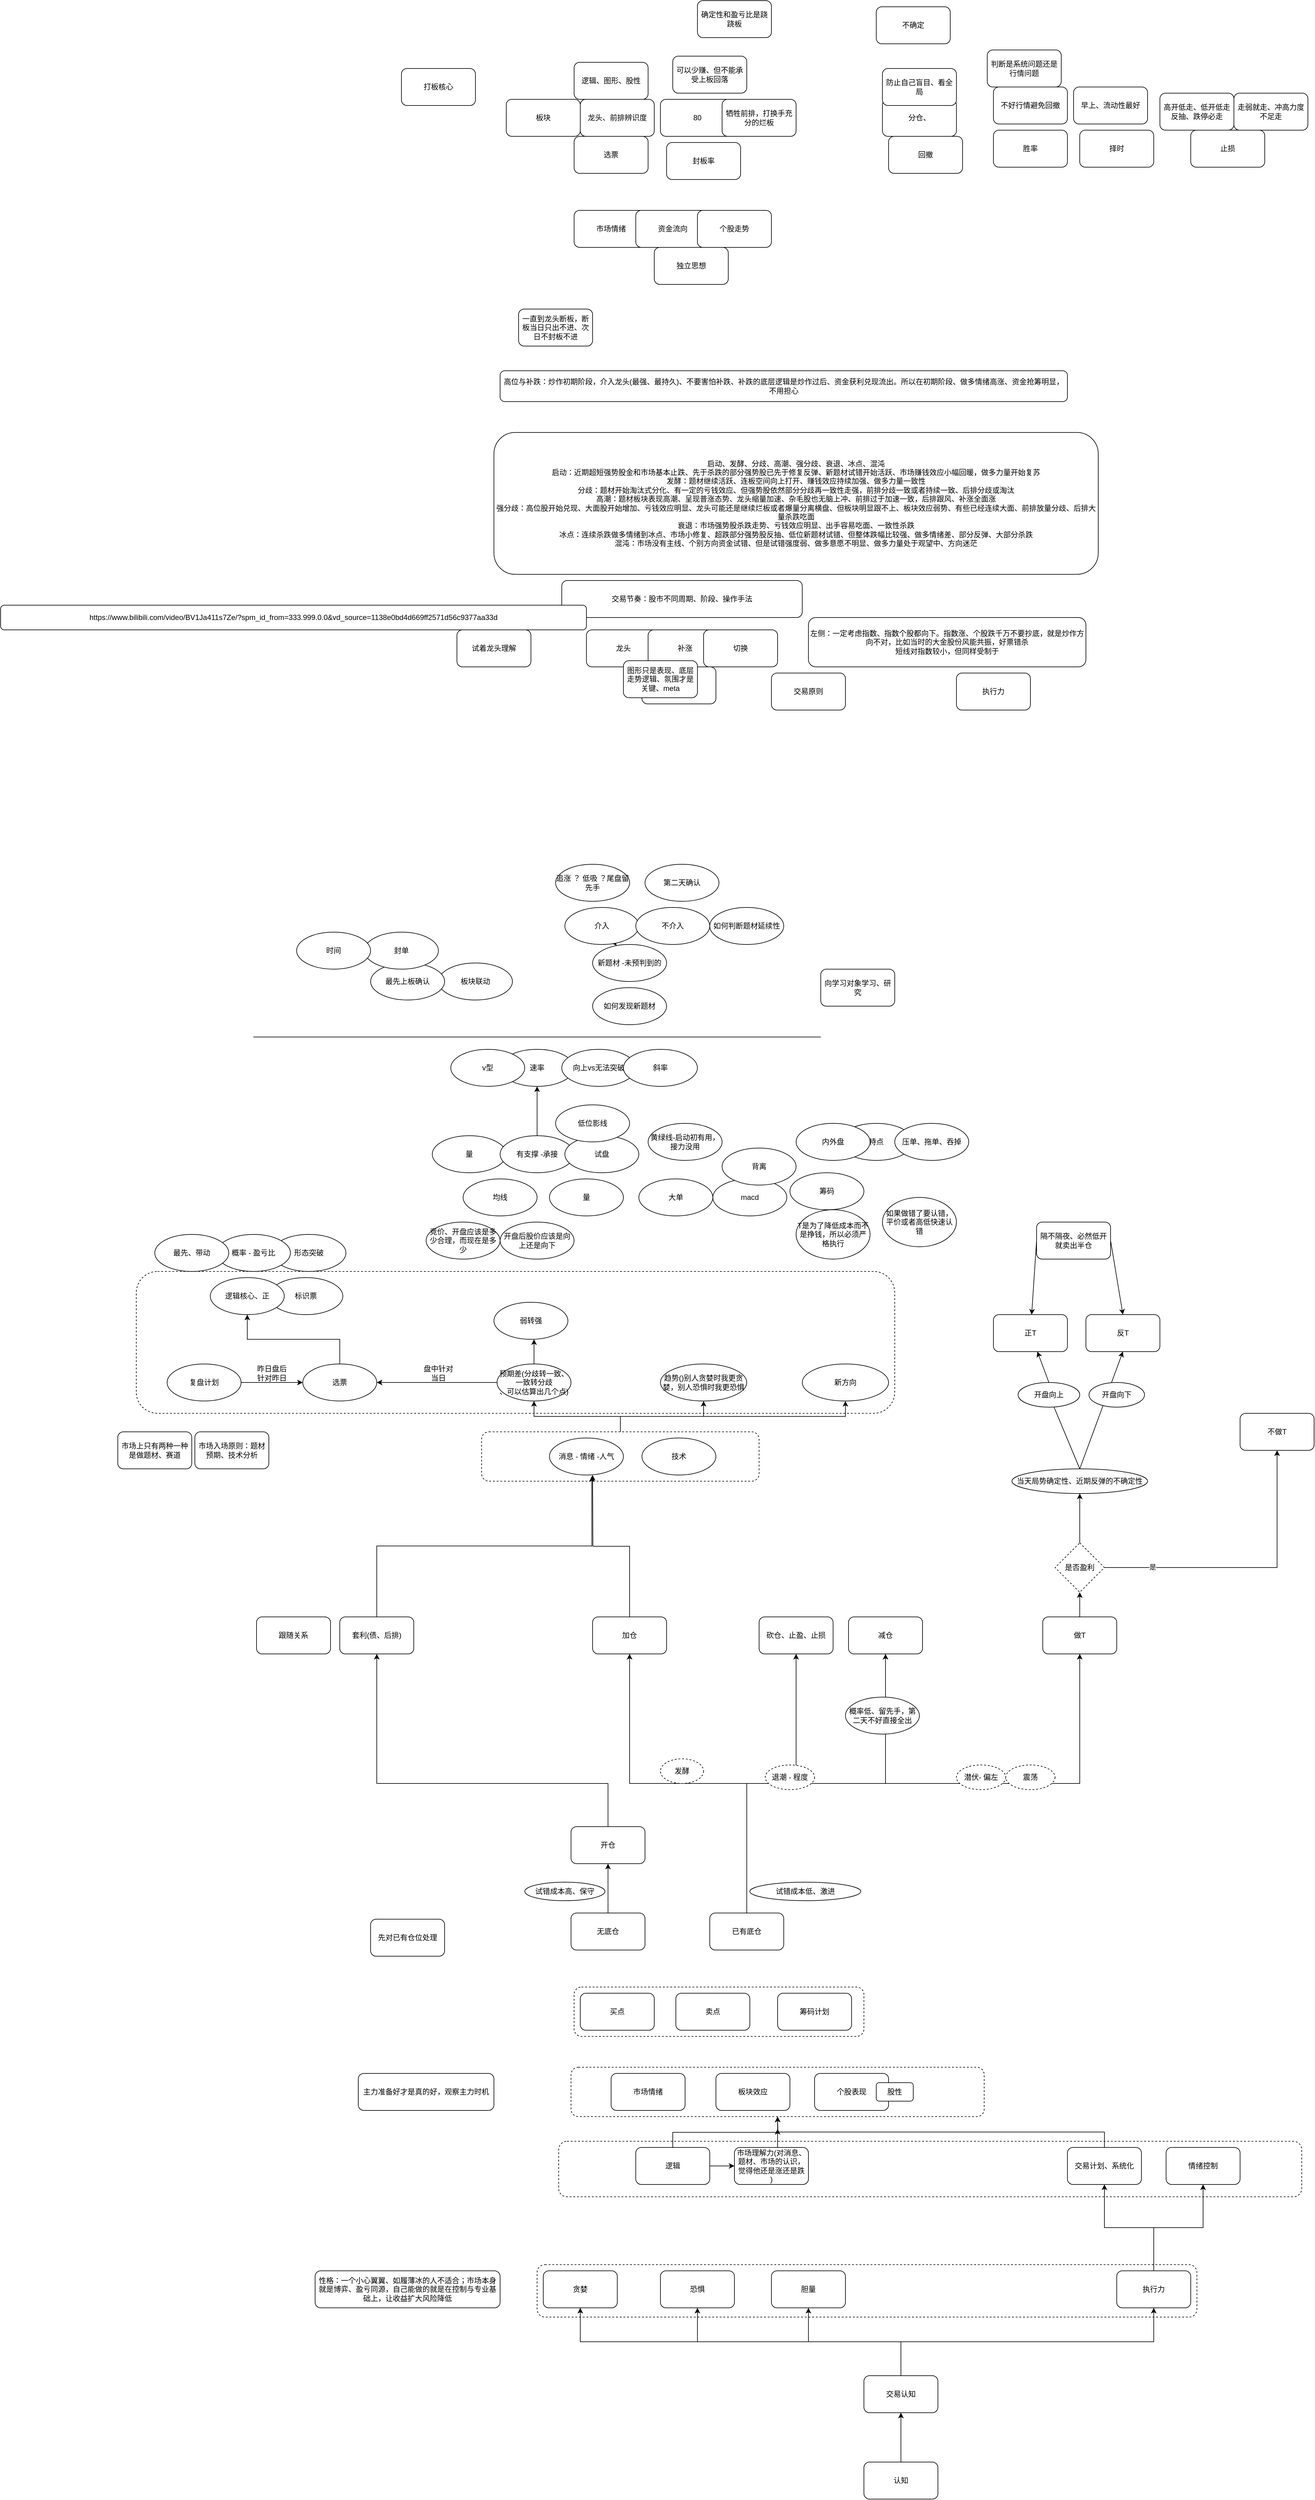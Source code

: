 <mxfile version="20.8.3" type="github">
  <diagram id="E01g1_I6Vo92YfVn2vzd" name="第 1 页">
    <mxGraphModel dx="401324" dy="802" grid="1" gridSize="10" guides="1" tooltips="1" connect="1" arrows="1" fold="1" page="1" pageScale="1" pageWidth="400000" pageHeight="300000" math="0" shadow="0">
      <root>
        <mxCell id="0" />
        <mxCell id="1" parent="0" />
        <mxCell id="V14wtDFcIEHRwVoQhRkb-231" value="" style="rounded=1;whiteSpace=wrap;html=1;dashed=1;" vertex="1" parent="1">
          <mxGeometry x="-260" y="2130" width="1230" height="230" as="geometry" />
        </mxCell>
        <mxCell id="V14wtDFcIEHRwVoQhRkb-226" style="edgeStyle=orthogonalEdgeStyle;rounded=0;orthogonalLoop=1;jettySize=auto;html=1;exitX=0.5;exitY=0;exitDx=0;exitDy=0;entryX=0.5;entryY=1;entryDx=0;entryDy=0;" edge="1" parent="1" source="V14wtDFcIEHRwVoQhRkb-215" target="V14wtDFcIEHRwVoQhRkb-86">
          <mxGeometry relative="1" as="geometry" />
        </mxCell>
        <mxCell id="V14wtDFcIEHRwVoQhRkb-227" style="edgeStyle=orthogonalEdgeStyle;rounded=0;orthogonalLoop=1;jettySize=auto;html=1;exitX=0.5;exitY=0;exitDx=0;exitDy=0;" edge="1" parent="1" source="V14wtDFcIEHRwVoQhRkb-215" target="V14wtDFcIEHRwVoQhRkb-96">
          <mxGeometry relative="1" as="geometry" />
        </mxCell>
        <mxCell id="V14wtDFcIEHRwVoQhRkb-229" style="edgeStyle=orthogonalEdgeStyle;rounded=0;orthogonalLoop=1;jettySize=auto;html=1;exitX=0.5;exitY=0;exitDx=0;exitDy=0;" edge="1" parent="1" source="V14wtDFcIEHRwVoQhRkb-215" target="V14wtDFcIEHRwVoQhRkb-228">
          <mxGeometry relative="1" as="geometry" />
        </mxCell>
        <mxCell id="V14wtDFcIEHRwVoQhRkb-215" value="" style="rounded=1;whiteSpace=wrap;html=1;dashed=1;" vertex="1" parent="1">
          <mxGeometry x="300" y="2390" width="450" height="80" as="geometry" />
        </mxCell>
        <mxCell id="V14wtDFcIEHRwVoQhRkb-173" value="" style="rounded=1;whiteSpace=wrap;html=1;dashed=1;" vertex="1" parent="1">
          <mxGeometry x="390" y="3740" width="1070" height="85" as="geometry" />
        </mxCell>
        <mxCell id="V14wtDFcIEHRwVoQhRkb-172" value="" style="rounded=1;whiteSpace=wrap;html=1;dashed=1;" vertex="1" parent="1">
          <mxGeometry x="425" y="3540" width="1205" height="90" as="geometry" />
        </mxCell>
        <mxCell id="V14wtDFcIEHRwVoQhRkb-171" value="" style="rounded=1;whiteSpace=wrap;html=1;dashed=1;" vertex="1" parent="1">
          <mxGeometry x="445" y="3420" width="670" height="80" as="geometry" />
        </mxCell>
        <mxCell id="V14wtDFcIEHRwVoQhRkb-170" value="" style="rounded=1;whiteSpace=wrap;html=1;dashed=1;" vertex="1" parent="1">
          <mxGeometry x="450" y="3290" width="470" height="80" as="geometry" />
        </mxCell>
        <mxCell id="V14wtDFcIEHRwVoQhRkb-1" value="选票" style="rounded=1;whiteSpace=wrap;html=1;" vertex="1" parent="1">
          <mxGeometry x="450" y="290" width="120" height="60" as="geometry" />
        </mxCell>
        <mxCell id="V14wtDFcIEHRwVoQhRkb-2" value="封板率" style="rounded=1;whiteSpace=wrap;html=1;" vertex="1" parent="1">
          <mxGeometry x="600" y="300" width="120" height="60" as="geometry" />
        </mxCell>
        <mxCell id="V14wtDFcIEHRwVoQhRkb-3" value="回撤" style="rounded=1;whiteSpace=wrap;html=1;" vertex="1" parent="1">
          <mxGeometry x="960" y="290" width="120" height="60" as="geometry" />
        </mxCell>
        <mxCell id="V14wtDFcIEHRwVoQhRkb-4" value="胜率" style="rounded=1;whiteSpace=wrap;html=1;" vertex="1" parent="1">
          <mxGeometry x="1130" y="280" width="120" height="60" as="geometry" />
        </mxCell>
        <mxCell id="V14wtDFcIEHRwVoQhRkb-5" value="择时" style="rounded=1;whiteSpace=wrap;html=1;" vertex="1" parent="1">
          <mxGeometry x="1270" y="280" width="120" height="60" as="geometry" />
        </mxCell>
        <mxCell id="V14wtDFcIEHRwVoQhRkb-6" value="止损" style="rounded=1;whiteSpace=wrap;html=1;" vertex="1" parent="1">
          <mxGeometry x="1450" y="280" width="120" height="60" as="geometry" />
        </mxCell>
        <mxCell id="V14wtDFcIEHRwVoQhRkb-7" value="独立思想" style="rounded=1;whiteSpace=wrap;html=1;" vertex="1" parent="1">
          <mxGeometry x="580" y="470" width="120" height="60" as="geometry" />
        </mxCell>
        <mxCell id="V14wtDFcIEHRwVoQhRkb-8" value="打板核心" style="rounded=1;whiteSpace=wrap;html=1;" vertex="1" parent="1">
          <mxGeometry x="170" y="180" width="120" height="60" as="geometry" />
        </mxCell>
        <mxCell id="V14wtDFcIEHRwVoQhRkb-9" value="板块" style="rounded=1;whiteSpace=wrap;html=1;" vertex="1" parent="1">
          <mxGeometry x="340" y="230" width="120" height="60" as="geometry" />
        </mxCell>
        <mxCell id="V14wtDFcIEHRwVoQhRkb-10" value="龙头、前排辨识度" style="rounded=1;whiteSpace=wrap;html=1;" vertex="1" parent="1">
          <mxGeometry x="460" y="230" width="120" height="60" as="geometry" />
        </mxCell>
        <mxCell id="V14wtDFcIEHRwVoQhRkb-11" value="逻辑、图形、股性" style="rounded=1;whiteSpace=wrap;html=1;" vertex="1" parent="1">
          <mxGeometry x="450" y="170" width="120" height="60" as="geometry" />
        </mxCell>
        <mxCell id="V14wtDFcIEHRwVoQhRkb-12" value="80" style="rounded=1;whiteSpace=wrap;html=1;" vertex="1" parent="1">
          <mxGeometry x="590" y="230" width="120" height="60" as="geometry" />
        </mxCell>
        <mxCell id="V14wtDFcIEHRwVoQhRkb-13" value="牺牲前排，打换手充分的烂板" style="rounded=1;whiteSpace=wrap;html=1;" vertex="1" parent="1">
          <mxGeometry x="690" y="230" width="120" height="60" as="geometry" />
        </mxCell>
        <mxCell id="V14wtDFcIEHRwVoQhRkb-14" value="可以少赚、但不能承受上板回落" style="rounded=1;whiteSpace=wrap;html=1;" vertex="1" parent="1">
          <mxGeometry x="610" y="160" width="120" height="60" as="geometry" />
        </mxCell>
        <mxCell id="V14wtDFcIEHRwVoQhRkb-15" value="确定性和盈亏比是跷跷板" style="rounded=1;whiteSpace=wrap;html=1;" vertex="1" parent="1">
          <mxGeometry x="650" y="70" width="120" height="60" as="geometry" />
        </mxCell>
        <mxCell id="V14wtDFcIEHRwVoQhRkb-16" value="分仓、" style="rounded=1;whiteSpace=wrap;html=1;" vertex="1" parent="1">
          <mxGeometry x="950" y="230" width="120" height="60" as="geometry" />
        </mxCell>
        <mxCell id="V14wtDFcIEHRwVoQhRkb-17" value="防止自己盲目、看全局" style="rounded=1;whiteSpace=wrap;html=1;" vertex="1" parent="1">
          <mxGeometry x="950" y="180" width="120" height="60" as="geometry" />
        </mxCell>
        <mxCell id="V14wtDFcIEHRwVoQhRkb-18" value="不确定" style="rounded=1;whiteSpace=wrap;html=1;" vertex="1" parent="1">
          <mxGeometry x="940" y="80" width="120" height="60" as="geometry" />
        </mxCell>
        <mxCell id="V14wtDFcIEHRwVoQhRkb-19" value="不好行情避免回撤" style="rounded=1;whiteSpace=wrap;html=1;" vertex="1" parent="1">
          <mxGeometry x="1130" y="210" width="120" height="60" as="geometry" />
        </mxCell>
        <mxCell id="V14wtDFcIEHRwVoQhRkb-20" value="判断是系统问题还是行情问题" style="rounded=1;whiteSpace=wrap;html=1;" vertex="1" parent="1">
          <mxGeometry x="1120" y="150" width="120" height="60" as="geometry" />
        </mxCell>
        <mxCell id="V14wtDFcIEHRwVoQhRkb-21" value="早上、流动性最好" style="rounded=1;whiteSpace=wrap;html=1;" vertex="1" parent="1">
          <mxGeometry x="1260" y="210" width="120" height="60" as="geometry" />
        </mxCell>
        <mxCell id="V14wtDFcIEHRwVoQhRkb-22" value="高开低走、低开低走反抽、跌停必走" style="rounded=1;whiteSpace=wrap;html=1;" vertex="1" parent="1">
          <mxGeometry x="1400" y="220" width="120" height="60" as="geometry" />
        </mxCell>
        <mxCell id="V14wtDFcIEHRwVoQhRkb-23" value="走弱就走、冲高力度不足走" style="rounded=1;whiteSpace=wrap;html=1;" vertex="1" parent="1">
          <mxGeometry x="1520" y="220" width="120" height="60" as="geometry" />
        </mxCell>
        <mxCell id="V14wtDFcIEHRwVoQhRkb-24" value="市场情绪" style="rounded=1;whiteSpace=wrap;html=1;" vertex="1" parent="1">
          <mxGeometry x="450" y="410" width="120" height="60" as="geometry" />
        </mxCell>
        <mxCell id="V14wtDFcIEHRwVoQhRkb-25" value="资金流向" style="rounded=1;whiteSpace=wrap;html=1;" vertex="1" parent="1">
          <mxGeometry x="550" y="410" width="120" height="60" as="geometry" />
        </mxCell>
        <mxCell id="V14wtDFcIEHRwVoQhRkb-26" value="个股走势" style="rounded=1;whiteSpace=wrap;html=1;" vertex="1" parent="1">
          <mxGeometry x="650" y="410" width="120" height="60" as="geometry" />
        </mxCell>
        <mxCell id="V14wtDFcIEHRwVoQhRkb-27" value="向学习对象学习、研究" style="rounded=1;whiteSpace=wrap;html=1;" vertex="1" parent="1">
          <mxGeometry x="850" y="1640" width="120" height="60" as="geometry" />
        </mxCell>
        <mxCell id="V14wtDFcIEHRwVoQhRkb-30" value="交易原则" style="rounded=1;whiteSpace=wrap;html=1;" vertex="1" parent="1">
          <mxGeometry x="770" y="1160" width="120" height="60" as="geometry" />
        </mxCell>
        <mxCell id="V14wtDFcIEHRwVoQhRkb-31" value="执行力" style="rounded=1;whiteSpace=wrap;html=1;" vertex="1" parent="1">
          <mxGeometry x="1070" y="1160" width="120" height="60" as="geometry" />
        </mxCell>
        <mxCell id="V14wtDFcIEHRwVoQhRkb-32" value="世界观" style="rounded=1;whiteSpace=wrap;html=1;" vertex="1" parent="1">
          <mxGeometry x="560" y="1150" width="120" height="60" as="geometry" />
        </mxCell>
        <mxCell id="V14wtDFcIEHRwVoQhRkb-33" value="龙头" style="rounded=1;whiteSpace=wrap;html=1;" vertex="1" parent="1">
          <mxGeometry x="470" y="1090" width="120" height="60" as="geometry" />
        </mxCell>
        <mxCell id="V14wtDFcIEHRwVoQhRkb-34" value="补涨" style="rounded=1;whiteSpace=wrap;html=1;" vertex="1" parent="1">
          <mxGeometry x="570" y="1090" width="120" height="60" as="geometry" />
        </mxCell>
        <mxCell id="V14wtDFcIEHRwVoQhRkb-35" value="切换" style="rounded=1;whiteSpace=wrap;html=1;" vertex="1" parent="1">
          <mxGeometry x="660" y="1090" width="120" height="60" as="geometry" />
        </mxCell>
        <mxCell id="V14wtDFcIEHRwVoQhRkb-36" value="试着龙头理解" style="rounded=1;whiteSpace=wrap;html=1;" vertex="1" parent="1">
          <mxGeometry x="260" y="1090" width="120" height="60" as="geometry" />
        </mxCell>
        <mxCell id="V14wtDFcIEHRwVoQhRkb-37" value="图形只是表现、底层走势逻辑、氛围才是关键、meta" style="rounded=1;whiteSpace=wrap;html=1;" vertex="1" parent="1">
          <mxGeometry x="530" y="1140" width="120" height="60" as="geometry" />
        </mxCell>
        <mxCell id="V14wtDFcIEHRwVoQhRkb-38" value="交易节奏：股市不同周期、阶段、操作手法" style="rounded=1;whiteSpace=wrap;html=1;" vertex="1" parent="1">
          <mxGeometry x="430" y="1010" width="390" height="60" as="geometry" />
        </mxCell>
        <mxCell id="V14wtDFcIEHRwVoQhRkb-39" value="启动、发酵、分歧、高潮、强分歧、衰退、冰点、混沌&lt;br&gt;启动：近期超短强势股金和市场基本止跌、先于杀跌的部分强势股已先于修复反弹、新题材试错开始活跃、市场赚钱效应小幅回暖，做多力量开始复苏&lt;br&gt;发酵：题材继续活跃、连板空间向上打开、赚钱效应持续加强、做多力量一致性&lt;br&gt;分歧：题材开始淘汰式分化、有一定的亏钱效应、但强势股依然部分分歧再一致性走强，前排分歧一致或者持续一致、后排分歧或淘汰&lt;br&gt;高潮：题材板块表现高潮、呈现普涨态势、龙头缩量加速、杂毛股也无脑上冲、前排过于加速一致，后排跟风、补涨全面涨&lt;br&gt;强分歧：高位股开始兑现、大面股开始增加、亏钱效应明显、龙头可能还是继续烂板或者爆量分离横盘、但板块明显跟不上、板块效应弱势、有些已经连续大面、前排放量分歧、后排大量杀跌吃面&lt;br&gt;衰退：市场强势股杀跌走势、亏钱效应明显、出手容易吃面、一致性杀跌&lt;br&gt;冰点：连续杀跌做多情绪到冰点、市场小修复、超跌部分强势股反抽、低位新题材试错、但整体跌幅比较强、做多情绪差、部分反弹、大部分杀跌&lt;br&gt;混沌：市场没有主线、个别方向资金试错、但是试错强度弱、做多意愿不明显、做多力量处于观望中、方向迷茫&lt;br&gt;" style="rounded=1;whiteSpace=wrap;html=1;" vertex="1" parent="1">
          <mxGeometry x="320" y="770" width="980" height="230" as="geometry" />
        </mxCell>
        <mxCell id="V14wtDFcIEHRwVoQhRkb-40" value="高位与补跌：炒作初期阶段，介入龙头(最强、最持久)、不要害怕补跌、补跌的底层逻辑是炒作过后、资金获利兑现流出。所以在初期阶段、做多情绪高涨、资金抢筹明显，不用担心" style="rounded=1;whiteSpace=wrap;html=1;" vertex="1" parent="1">
          <mxGeometry x="330" y="670" width="920" height="50" as="geometry" />
        </mxCell>
        <mxCell id="V14wtDFcIEHRwVoQhRkb-41" value="一直到龙头断板，断板当日只出不进、次日不封板不进" style="rounded=1;whiteSpace=wrap;html=1;" vertex="1" parent="1">
          <mxGeometry x="360" y="570" width="120" height="60" as="geometry" />
        </mxCell>
        <mxCell id="V14wtDFcIEHRwVoQhRkb-42" value="https://www.bilibili.com/video/BV1Ja411s7Ze/?spm_id_from=333.999.0.0&amp;amp;vd_source=1138e0bd4d669ff2571d56c9377aa33d" style="rounded=1;whiteSpace=wrap;html=1;" vertex="1" parent="1">
          <mxGeometry x="-480" y="1050" width="950" height="40" as="geometry" />
        </mxCell>
        <mxCell id="V14wtDFcIEHRwVoQhRkb-43" value="左侧：一定考虑指数、指数个股都向下。指数涨、个股跌千万不要抄底，就是炒作方向不对，比如当时的大金股份风能共振，好票错杀&lt;br&gt;短线对指数较小，但同样受制于" style="rounded=1;whiteSpace=wrap;html=1;" vertex="1" parent="1">
          <mxGeometry x="830" y="1070" width="450" height="80" as="geometry" />
        </mxCell>
        <mxCell id="V14wtDFcIEHRwVoQhRkb-157" style="edgeStyle=none;rounded=0;orthogonalLoop=1;jettySize=auto;html=1;exitX=0.5;exitY=0;exitDx=0;exitDy=0;entryX=0.5;entryY=1;entryDx=0;entryDy=0;" edge="1" parent="1" source="V14wtDFcIEHRwVoQhRkb-45" target="V14wtDFcIEHRwVoQhRkb-154">
          <mxGeometry relative="1" as="geometry" />
        </mxCell>
        <mxCell id="V14wtDFcIEHRwVoQhRkb-45" value="认知" style="rounded=1;whiteSpace=wrap;html=1;" vertex="1" parent="1">
          <mxGeometry x="920" y="4060" width="120" height="60" as="geometry" />
        </mxCell>
        <mxCell id="V14wtDFcIEHRwVoQhRkb-194" style="edgeStyle=orthogonalEdgeStyle;rounded=0;orthogonalLoop=1;jettySize=auto;html=1;exitX=0.5;exitY=0;exitDx=0;exitDy=0;entryX=0.5;entryY=1;entryDx=0;entryDy=0;" edge="1" parent="1" source="V14wtDFcIEHRwVoQhRkb-46" target="V14wtDFcIEHRwVoQhRkb-56">
          <mxGeometry relative="1" as="geometry" />
        </mxCell>
        <mxCell id="V14wtDFcIEHRwVoQhRkb-195" style="edgeStyle=orthogonalEdgeStyle;rounded=0;orthogonalLoop=1;jettySize=auto;html=1;exitX=0.5;exitY=0;exitDx=0;exitDy=0;" edge="1" parent="1" source="V14wtDFcIEHRwVoQhRkb-46" target="V14wtDFcIEHRwVoQhRkb-192">
          <mxGeometry relative="1" as="geometry" />
        </mxCell>
        <mxCell id="V14wtDFcIEHRwVoQhRkb-199" style="edgeStyle=orthogonalEdgeStyle;rounded=0;orthogonalLoop=1;jettySize=auto;html=1;exitX=0.5;exitY=0;exitDx=0;exitDy=0;entryX=0.5;entryY=1;entryDx=0;entryDy=0;" edge="1" parent="1" source="V14wtDFcIEHRwVoQhRkb-46" target="V14wtDFcIEHRwVoQhRkb-198">
          <mxGeometry relative="1" as="geometry" />
        </mxCell>
        <mxCell id="V14wtDFcIEHRwVoQhRkb-200" style="edgeStyle=orthogonalEdgeStyle;rounded=0;orthogonalLoop=1;jettySize=auto;html=1;exitX=0.5;exitY=0;exitDx=0;exitDy=0;" edge="1" parent="1" source="V14wtDFcIEHRwVoQhRkb-46" target="V14wtDFcIEHRwVoQhRkb-52">
          <mxGeometry relative="1" as="geometry" />
        </mxCell>
        <mxCell id="V14wtDFcIEHRwVoQhRkb-46" value="已有底仓" style="rounded=1;whiteSpace=wrap;html=1;" vertex="1" parent="1">
          <mxGeometry x="670" y="3170" width="120" height="60" as="geometry" />
        </mxCell>
        <mxCell id="V14wtDFcIEHRwVoQhRkb-60" style="edgeStyle=none;rounded=0;orthogonalLoop=1;jettySize=auto;html=1;exitX=0.5;exitY=0;exitDx=0;exitDy=0;entryX=0.5;entryY=1;entryDx=0;entryDy=0;" edge="1" parent="1" source="V14wtDFcIEHRwVoQhRkb-47" target="V14wtDFcIEHRwVoQhRkb-51">
          <mxGeometry relative="1" as="geometry" />
        </mxCell>
        <mxCell id="V14wtDFcIEHRwVoQhRkb-47" value="无底仓" style="rounded=1;whiteSpace=wrap;html=1;" vertex="1" parent="1">
          <mxGeometry x="445" y="3170" width="120" height="60" as="geometry" />
        </mxCell>
        <mxCell id="V14wtDFcIEHRwVoQhRkb-48" value="市场情绪" style="rounded=1;whiteSpace=wrap;html=1;" vertex="1" parent="1">
          <mxGeometry x="510" y="3430" width="120" height="60" as="geometry" />
        </mxCell>
        <mxCell id="V14wtDFcIEHRwVoQhRkb-49" value="板块效应" style="rounded=1;whiteSpace=wrap;html=1;" vertex="1" parent="1">
          <mxGeometry x="680" y="3430" width="120" height="60" as="geometry" />
        </mxCell>
        <mxCell id="V14wtDFcIEHRwVoQhRkb-50" value="个股表现" style="rounded=1;whiteSpace=wrap;html=1;" vertex="1" parent="1">
          <mxGeometry x="840" y="3430" width="120" height="60" as="geometry" />
        </mxCell>
        <mxCell id="V14wtDFcIEHRwVoQhRkb-179" style="edgeStyle=orthogonalEdgeStyle;rounded=0;orthogonalLoop=1;jettySize=auto;html=1;exitX=0.5;exitY=0;exitDx=0;exitDy=0;entryX=0.5;entryY=1;entryDx=0;entryDy=0;" edge="1" parent="1" source="V14wtDFcIEHRwVoQhRkb-51" target="V14wtDFcIEHRwVoQhRkb-138">
          <mxGeometry relative="1" as="geometry">
            <Array as="points">
              <mxPoint x="505" y="2960" />
              <mxPoint x="130" y="2960" />
            </Array>
          </mxGeometry>
        </mxCell>
        <mxCell id="V14wtDFcIEHRwVoQhRkb-51" value="开仓" style="rounded=1;whiteSpace=wrap;html=1;" vertex="1" parent="1">
          <mxGeometry x="445" y="3030" width="120" height="60" as="geometry" />
        </mxCell>
        <mxCell id="V14wtDFcIEHRwVoQhRkb-90" style="edgeStyle=none;rounded=0;orthogonalLoop=1;jettySize=auto;html=1;exitX=0.5;exitY=0;exitDx=0;exitDy=0;entryX=0.5;entryY=1;entryDx=0;entryDy=0;" edge="1" parent="1" source="V14wtDFcIEHRwVoQhRkb-52">
          <mxGeometry relative="1" as="geometry">
            <mxPoint x="590" y="2740" as="targetPoint" />
          </mxGeometry>
        </mxCell>
        <mxCell id="V14wtDFcIEHRwVoQhRkb-214" style="edgeStyle=orthogonalEdgeStyle;rounded=0;orthogonalLoop=1;jettySize=auto;html=1;exitX=0.5;exitY=0;exitDx=0;exitDy=0;" edge="1" parent="1" source="V14wtDFcIEHRwVoQhRkb-52">
          <mxGeometry relative="1" as="geometry">
            <mxPoint x="480" y="2460" as="targetPoint" />
          </mxGeometry>
        </mxCell>
        <mxCell id="V14wtDFcIEHRwVoQhRkb-52" value="加仓" style="rounded=1;whiteSpace=wrap;html=1;" vertex="1" parent="1">
          <mxGeometry x="480" y="2690" width="120" height="60" as="geometry" />
        </mxCell>
        <mxCell id="V14wtDFcIEHRwVoQhRkb-53" value="买点" style="rounded=1;whiteSpace=wrap;html=1;" vertex="1" parent="1">
          <mxGeometry x="460" y="3300" width="120" height="60" as="geometry" />
        </mxCell>
        <mxCell id="V14wtDFcIEHRwVoQhRkb-54" value="卖点" style="rounded=1;whiteSpace=wrap;html=1;" vertex="1" parent="1">
          <mxGeometry x="615" y="3300" width="120" height="60" as="geometry" />
        </mxCell>
        <mxCell id="V14wtDFcIEHRwVoQhRkb-55" value="筹码计划" style="rounded=1;whiteSpace=wrap;html=1;" vertex="1" parent="1">
          <mxGeometry x="780" y="3300" width="120" height="60" as="geometry" />
        </mxCell>
        <mxCell id="V14wtDFcIEHRwVoQhRkb-56" value="减仓" style="rounded=1;whiteSpace=wrap;html=1;" vertex="1" parent="1">
          <mxGeometry x="895" y="2690" width="120" height="60" as="geometry" />
        </mxCell>
        <mxCell id="V14wtDFcIEHRwVoQhRkb-57" value="不做T" style="rounded=1;whiteSpace=wrap;html=1;" vertex="1" parent="1">
          <mxGeometry x="1530" y="2360" width="120" height="60" as="geometry" />
        </mxCell>
        <mxCell id="V14wtDFcIEHRwVoQhRkb-58" value="正T" style="rounded=1;whiteSpace=wrap;html=1;" vertex="1" parent="1">
          <mxGeometry x="1130" y="2200" width="120" height="60" as="geometry" />
        </mxCell>
        <mxCell id="V14wtDFcIEHRwVoQhRkb-59" value="反T" style="rounded=1;whiteSpace=wrap;html=1;" vertex="1" parent="1">
          <mxGeometry x="1280" y="2200" width="120" height="60" as="geometry" />
        </mxCell>
        <mxCell id="V14wtDFcIEHRwVoQhRkb-69" style="edgeStyle=none;rounded=0;orthogonalLoop=1;jettySize=auto;html=1;exitX=0.5;exitY=0;exitDx=0;exitDy=0;startArrow=none;" edge="1" parent="1" source="V14wtDFcIEHRwVoQhRkb-71" target="V14wtDFcIEHRwVoQhRkb-58">
          <mxGeometry relative="1" as="geometry" />
        </mxCell>
        <mxCell id="V14wtDFcIEHRwVoQhRkb-70" style="edgeStyle=none;rounded=0;orthogonalLoop=1;jettySize=auto;html=1;exitX=0.5;exitY=0;exitDx=0;exitDy=0;entryX=0.5;entryY=1;entryDx=0;entryDy=0;" edge="1" parent="1" source="V14wtDFcIEHRwVoQhRkb-68" target="V14wtDFcIEHRwVoQhRkb-59">
          <mxGeometry relative="1" as="geometry" />
        </mxCell>
        <mxCell id="V14wtDFcIEHRwVoQhRkb-68" value="当天局势确定性、近期反弹的不确定性" style="ellipse;whiteSpace=wrap;html=1;" vertex="1" parent="1">
          <mxGeometry x="1160" y="2450" width="220" height="40" as="geometry" />
        </mxCell>
        <mxCell id="V14wtDFcIEHRwVoQhRkb-75" value="开盘向下" style="ellipse;whiteSpace=wrap;html=1;" vertex="1" parent="1">
          <mxGeometry x="1285" y="2310" width="90" height="40" as="geometry" />
        </mxCell>
        <mxCell id="V14wtDFcIEHRwVoQhRkb-76" value="试错成本低、激进" style="ellipse;whiteSpace=wrap;html=1;" vertex="1" parent="1">
          <mxGeometry x="735" y="3120" width="180" height="30" as="geometry" />
        </mxCell>
        <mxCell id="V14wtDFcIEHRwVoQhRkb-77" value="试错成本高、保守" style="ellipse;whiteSpace=wrap;html=1;" vertex="1" parent="1">
          <mxGeometry x="370" y="3120" width="130" height="30" as="geometry" />
        </mxCell>
        <mxCell id="V14wtDFcIEHRwVoQhRkb-78" value="T是为了降低成本而不是挣钱，所以必须严格执行" style="ellipse;whiteSpace=wrap;html=1;" vertex="1" parent="1">
          <mxGeometry x="810" y="2030" width="120" height="80" as="geometry" />
        </mxCell>
        <mxCell id="V14wtDFcIEHRwVoQhRkb-79" value="如果做错了要认错，平价或者高低快速认错" style="ellipse;whiteSpace=wrap;html=1;" vertex="1" parent="1">
          <mxGeometry x="950" y="2010" width="120" height="80" as="geometry" />
        </mxCell>
        <mxCell id="V14wtDFcIEHRwVoQhRkb-80" value="概率低、留先手，第二天不好直接全出" style="ellipse;whiteSpace=wrap;html=1;" vertex="1" parent="1">
          <mxGeometry x="890" y="2820" width="120" height="60" as="geometry" />
        </mxCell>
        <mxCell id="V14wtDFcIEHRwVoQhRkb-83" style="edgeStyle=none;rounded=0;orthogonalLoop=1;jettySize=auto;html=1;exitX=1;exitY=0.5;exitDx=0;exitDy=0;entryX=0.5;entryY=0;entryDx=0;entryDy=0;" edge="1" parent="1" source="V14wtDFcIEHRwVoQhRkb-82" target="V14wtDFcIEHRwVoQhRkb-59">
          <mxGeometry relative="1" as="geometry" />
        </mxCell>
        <mxCell id="V14wtDFcIEHRwVoQhRkb-85" style="edgeStyle=none;rounded=0;orthogonalLoop=1;jettySize=auto;html=1;exitX=0;exitY=0.5;exitDx=0;exitDy=0;" edge="1" parent="1" source="V14wtDFcIEHRwVoQhRkb-82" target="V14wtDFcIEHRwVoQhRkb-58">
          <mxGeometry relative="1" as="geometry" />
        </mxCell>
        <mxCell id="V14wtDFcIEHRwVoQhRkb-82" value="隔不隔夜、必然低开就卖出半仓" style="rounded=1;whiteSpace=wrap;html=1;" vertex="1" parent="1">
          <mxGeometry x="1200" y="2050" width="120" height="60" as="geometry" />
        </mxCell>
        <mxCell id="V14wtDFcIEHRwVoQhRkb-218" style="edgeStyle=orthogonalEdgeStyle;rounded=0;orthogonalLoop=1;jettySize=auto;html=1;exitX=0.5;exitY=0;exitDx=0;exitDy=0;" edge="1" parent="1" source="V14wtDFcIEHRwVoQhRkb-86">
          <mxGeometry relative="1" as="geometry">
            <mxPoint x="385" y="2240" as="targetPoint" />
          </mxGeometry>
        </mxCell>
        <mxCell id="V14wtDFcIEHRwVoQhRkb-222" style="edgeStyle=orthogonalEdgeStyle;rounded=0;orthogonalLoop=1;jettySize=auto;html=1;exitX=0;exitY=0.5;exitDx=0;exitDy=0;entryX=1;entryY=0.5;entryDx=0;entryDy=0;" edge="1" parent="1" source="V14wtDFcIEHRwVoQhRkb-86" target="V14wtDFcIEHRwVoQhRkb-220">
          <mxGeometry relative="1" as="geometry" />
        </mxCell>
        <mxCell id="V14wtDFcIEHRwVoQhRkb-86" value="预期差(分歧转一致、一致转分歧&lt;br&gt;、可以估算出几个点)" style="ellipse;whiteSpace=wrap;html=1;" vertex="1" parent="1">
          <mxGeometry x="325" y="2280" width="120" height="60" as="geometry" />
        </mxCell>
        <mxCell id="V14wtDFcIEHRwVoQhRkb-87" value="消息 - 情绪 -人气" style="ellipse;whiteSpace=wrap;html=1;" vertex="1" parent="1">
          <mxGeometry x="410" y="2400" width="120" height="60" as="geometry" />
        </mxCell>
        <mxCell id="V14wtDFcIEHRwVoQhRkb-88" value="技术" style="ellipse;whiteSpace=wrap;html=1;" vertex="1" parent="1">
          <mxGeometry x="560" y="2400" width="120" height="60" as="geometry" />
        </mxCell>
        <mxCell id="V14wtDFcIEHRwVoQhRkb-93" value="弱转强" style="ellipse;whiteSpace=wrap;html=1;" vertex="1" parent="1">
          <mxGeometry x="320" y="2180" width="120" height="60" as="geometry" />
        </mxCell>
        <mxCell id="V14wtDFcIEHRwVoQhRkb-96" value="趋势()别人贪婪时我更贪婪，别人恐惧时我更恐惧" style="ellipse;whiteSpace=wrap;html=1;" vertex="1" parent="1">
          <mxGeometry x="590" y="2280" width="140" height="60" as="geometry" />
        </mxCell>
        <mxCell id="V14wtDFcIEHRwVoQhRkb-98" value="均线" style="ellipse;whiteSpace=wrap;html=1;" vertex="1" parent="1">
          <mxGeometry x="270" y="1980" width="120" height="60" as="geometry" />
        </mxCell>
        <mxCell id="V14wtDFcIEHRwVoQhRkb-99" value="量" style="ellipse;whiteSpace=wrap;html=1;" vertex="1" parent="1">
          <mxGeometry x="220" y="1910" width="120" height="60" as="geometry" />
        </mxCell>
        <mxCell id="V14wtDFcIEHRwVoQhRkb-100" value="形态突破" style="ellipse;whiteSpace=wrap;html=1;" vertex="1" parent="1">
          <mxGeometry x="-40" y="2070" width="120" height="60" as="geometry" />
        </mxCell>
        <mxCell id="V14wtDFcIEHRwVoQhRkb-108" style="edgeStyle=none;rounded=0;orthogonalLoop=1;jettySize=auto;html=1;exitX=0.5;exitY=0;exitDx=0;exitDy=0;entryX=0.5;entryY=1;entryDx=0;entryDy=0;" edge="1" parent="1" source="V14wtDFcIEHRwVoQhRkb-101" target="V14wtDFcIEHRwVoQhRkb-107">
          <mxGeometry relative="1" as="geometry" />
        </mxCell>
        <mxCell id="V14wtDFcIEHRwVoQhRkb-101" value="有支撑 -承接" style="ellipse;whiteSpace=wrap;html=1;" vertex="1" parent="1">
          <mxGeometry x="330" y="1910" width="120" height="60" as="geometry" />
        </mxCell>
        <mxCell id="V14wtDFcIEHRwVoQhRkb-102" value="试盘" style="ellipse;whiteSpace=wrap;html=1;" vertex="1" parent="1">
          <mxGeometry x="435" y="1910" width="120" height="60" as="geometry" />
        </mxCell>
        <mxCell id="V14wtDFcIEHRwVoQhRkb-103" value="量" style="ellipse;whiteSpace=wrap;html=1;" vertex="1" parent="1">
          <mxGeometry x="410" y="1980" width="120" height="60" as="geometry" />
        </mxCell>
        <mxCell id="V14wtDFcIEHRwVoQhRkb-104" value="低位影线" style="ellipse;whiteSpace=wrap;html=1;" vertex="1" parent="1">
          <mxGeometry x="420" y="1860" width="120" height="60" as="geometry" />
        </mxCell>
        <mxCell id="V14wtDFcIEHRwVoQhRkb-105" value="大单" style="ellipse;whiteSpace=wrap;html=1;" vertex="1" parent="1">
          <mxGeometry x="555" y="1980" width="120" height="60" as="geometry" />
        </mxCell>
        <mxCell id="V14wtDFcIEHRwVoQhRkb-106" value="黄绿线-启动初有用，接力没用" style="ellipse;whiteSpace=wrap;html=1;" vertex="1" parent="1">
          <mxGeometry x="570" y="1890" width="120" height="60" as="geometry" />
        </mxCell>
        <mxCell id="V14wtDFcIEHRwVoQhRkb-107" value="速率" style="ellipse;whiteSpace=wrap;html=1;" vertex="1" parent="1">
          <mxGeometry x="330" y="1770" width="120" height="60" as="geometry" />
        </mxCell>
        <mxCell id="V14wtDFcIEHRwVoQhRkb-109" value="v型" style="ellipse;whiteSpace=wrap;html=1;" vertex="1" parent="1">
          <mxGeometry x="250" y="1770" width="120" height="60" as="geometry" />
        </mxCell>
        <mxCell id="V14wtDFcIEHRwVoQhRkb-110" value="向上vs无法突破" style="ellipse;whiteSpace=wrap;html=1;" vertex="1" parent="1">
          <mxGeometry x="430" y="1770" width="120" height="60" as="geometry" />
        </mxCell>
        <mxCell id="V14wtDFcIEHRwVoQhRkb-111" value="斜率" style="ellipse;whiteSpace=wrap;html=1;" vertex="1" parent="1">
          <mxGeometry x="530" y="1770" width="120" height="60" as="geometry" />
        </mxCell>
        <mxCell id="V14wtDFcIEHRwVoQhRkb-112" value="板块联动" style="ellipse;whiteSpace=wrap;html=1;" vertex="1" parent="1">
          <mxGeometry x="230" y="1630" width="120" height="60" as="geometry" />
        </mxCell>
        <mxCell id="V14wtDFcIEHRwVoQhRkb-113" value="最先上板确认" style="ellipse;whiteSpace=wrap;html=1;" vertex="1" parent="1">
          <mxGeometry x="120" y="1630" width="120" height="60" as="geometry" />
        </mxCell>
        <mxCell id="V14wtDFcIEHRwVoQhRkb-114" value="封单" style="ellipse;whiteSpace=wrap;html=1;" vertex="1" parent="1">
          <mxGeometry x="110" y="1580" width="120" height="60" as="geometry" />
        </mxCell>
        <mxCell id="V14wtDFcIEHRwVoQhRkb-115" value="时间" style="ellipse;whiteSpace=wrap;html=1;" vertex="1" parent="1">
          <mxGeometry y="1580" width="120" height="60" as="geometry" />
        </mxCell>
        <mxCell id="V14wtDFcIEHRwVoQhRkb-116" value="" style="endArrow=none;html=1;rounded=0;" edge="1" parent="1">
          <mxGeometry width="50" height="50" relative="1" as="geometry">
            <mxPoint x="-70" y="1750" as="sourcePoint" />
            <mxPoint x="850" y="1750" as="targetPoint" />
          </mxGeometry>
        </mxCell>
        <mxCell id="V14wtDFcIEHRwVoQhRkb-117" value="新题材 -未预判到的" style="ellipse;whiteSpace=wrap;html=1;" vertex="1" parent="1">
          <mxGeometry x="480" y="1600" width="120" height="60" as="geometry" />
        </mxCell>
        <mxCell id="V14wtDFcIEHRwVoQhRkb-119" value="" style="edgeStyle=none;rounded=0;orthogonalLoop=1;jettySize=auto;html=1;" edge="1" parent="1" source="V14wtDFcIEHRwVoQhRkb-118" target="V14wtDFcIEHRwVoQhRkb-117">
          <mxGeometry relative="1" as="geometry" />
        </mxCell>
        <mxCell id="V14wtDFcIEHRwVoQhRkb-118" value="介入" style="ellipse;whiteSpace=wrap;html=1;" vertex="1" parent="1">
          <mxGeometry x="435" y="1540" width="120" height="60" as="geometry" />
        </mxCell>
        <mxCell id="V14wtDFcIEHRwVoQhRkb-120" value="追涨 ？ 低吸 ？尾盘留先手" style="ellipse;whiteSpace=wrap;html=1;" vertex="1" parent="1">
          <mxGeometry x="420" y="1470" width="120" height="60" as="geometry" />
        </mxCell>
        <mxCell id="V14wtDFcIEHRwVoQhRkb-121" value="不介入" style="ellipse;whiteSpace=wrap;html=1;" vertex="1" parent="1">
          <mxGeometry x="550" y="1540" width="120" height="60" as="geometry" />
        </mxCell>
        <mxCell id="V14wtDFcIEHRwVoQhRkb-122" value="第二天确认" style="ellipse;whiteSpace=wrap;html=1;" vertex="1" parent="1">
          <mxGeometry x="565" y="1470" width="120" height="60" as="geometry" />
        </mxCell>
        <mxCell id="V14wtDFcIEHRwVoQhRkb-123" value="竞价、开盘应该是多少合理，而现在是多少" style="ellipse;whiteSpace=wrap;html=1;" vertex="1" parent="1">
          <mxGeometry x="210" y="2050" width="120" height="60" as="geometry" />
        </mxCell>
        <mxCell id="V14wtDFcIEHRwVoQhRkb-124" value="开盘后股价应该是向上还是向下" style="ellipse;whiteSpace=wrap;html=1;" vertex="1" parent="1">
          <mxGeometry x="330" y="2050" width="120" height="60" as="geometry" />
        </mxCell>
        <mxCell id="V14wtDFcIEHRwVoQhRkb-125" value="贪婪" style="rounded=1;whiteSpace=wrap;html=1;" vertex="1" parent="1">
          <mxGeometry x="400" y="3750" width="120" height="60" as="geometry" />
        </mxCell>
        <mxCell id="V14wtDFcIEHRwVoQhRkb-126" value="恐惧" style="rounded=1;whiteSpace=wrap;html=1;" vertex="1" parent="1">
          <mxGeometry x="590" y="3750" width="120" height="60" as="geometry" />
        </mxCell>
        <mxCell id="V14wtDFcIEHRwVoQhRkb-127" value="如何发现新题材" style="ellipse;whiteSpace=wrap;html=1;" vertex="1" parent="1">
          <mxGeometry x="480" y="1670" width="120" height="60" as="geometry" />
        </mxCell>
        <mxCell id="V14wtDFcIEHRwVoQhRkb-128" value="如何判断题材延续性" style="ellipse;whiteSpace=wrap;html=1;" vertex="1" parent="1">
          <mxGeometry x="670" y="1540" width="120" height="60" as="geometry" />
        </mxCell>
        <mxCell id="V14wtDFcIEHRwVoQhRkb-166" style="edgeStyle=orthogonalEdgeStyle;rounded=0;orthogonalLoop=1;jettySize=auto;html=1;exitX=0.5;exitY=0;exitDx=0;exitDy=0;entryX=0.5;entryY=1;entryDx=0;entryDy=0;" edge="1" parent="1" source="V14wtDFcIEHRwVoQhRkb-129" target="V14wtDFcIEHRwVoQhRkb-130">
          <mxGeometry relative="1" as="geometry" />
        </mxCell>
        <mxCell id="V14wtDFcIEHRwVoQhRkb-168" style="edgeStyle=orthogonalEdgeStyle;rounded=0;orthogonalLoop=1;jettySize=auto;html=1;exitX=0.5;exitY=0;exitDx=0;exitDy=0;" edge="1" parent="1" source="V14wtDFcIEHRwVoQhRkb-129" target="V14wtDFcIEHRwVoQhRkb-131">
          <mxGeometry relative="1" as="geometry" />
        </mxCell>
        <mxCell id="V14wtDFcIEHRwVoQhRkb-129" value="执行力" style="rounded=1;whiteSpace=wrap;html=1;" vertex="1" parent="1">
          <mxGeometry x="1330" y="3750" width="120" height="60" as="geometry" />
        </mxCell>
        <mxCell id="V14wtDFcIEHRwVoQhRkb-174" style="edgeStyle=orthogonalEdgeStyle;rounded=0;orthogonalLoop=1;jettySize=auto;html=1;exitX=0.5;exitY=0;exitDx=0;exitDy=0;" edge="1" parent="1" source="V14wtDFcIEHRwVoQhRkb-130" target="V14wtDFcIEHRwVoQhRkb-171">
          <mxGeometry relative="1" as="geometry" />
        </mxCell>
        <mxCell id="V14wtDFcIEHRwVoQhRkb-130" value="交易计划、系统化" style="rounded=1;whiteSpace=wrap;html=1;" vertex="1" parent="1">
          <mxGeometry x="1250" y="3550" width="120" height="60" as="geometry" />
        </mxCell>
        <mxCell id="V14wtDFcIEHRwVoQhRkb-131" value="情绪控制" style="rounded=1;whiteSpace=wrap;html=1;" vertex="1" parent="1">
          <mxGeometry x="1410" y="3550" width="120" height="60" as="geometry" />
        </mxCell>
        <mxCell id="V14wtDFcIEHRwVoQhRkb-134" value="概率 - 盈亏比" style="ellipse;whiteSpace=wrap;html=1;" vertex="1" parent="1">
          <mxGeometry x="-130" y="2070" width="120" height="60" as="geometry" />
        </mxCell>
        <mxCell id="V14wtDFcIEHRwVoQhRkb-135" value="macd" style="ellipse;whiteSpace=wrap;html=1;" vertex="1" parent="1">
          <mxGeometry x="675" y="1980" width="120" height="60" as="geometry" />
        </mxCell>
        <mxCell id="V14wtDFcIEHRwVoQhRkb-136" value="背离" style="ellipse;whiteSpace=wrap;html=1;" vertex="1" parent="1">
          <mxGeometry x="690" y="1930" width="120" height="60" as="geometry" />
        </mxCell>
        <mxCell id="V14wtDFcIEHRwVoQhRkb-137" value="股性" style="rounded=1;whiteSpace=wrap;html=1;" vertex="1" parent="1">
          <mxGeometry x="940" y="3445" width="60" height="30" as="geometry" />
        </mxCell>
        <mxCell id="V14wtDFcIEHRwVoQhRkb-213" style="edgeStyle=orthogonalEdgeStyle;rounded=0;orthogonalLoop=1;jettySize=auto;html=1;exitX=0.5;exitY=0;exitDx=0;exitDy=0;entryX=0.573;entryY=1.033;entryDx=0;entryDy=0;entryPerimeter=0;" edge="1" parent="1" source="V14wtDFcIEHRwVoQhRkb-138" target="V14wtDFcIEHRwVoQhRkb-87">
          <mxGeometry relative="1" as="geometry" />
        </mxCell>
        <mxCell id="V14wtDFcIEHRwVoQhRkb-138" value="套利(债、后排)" style="rounded=1;whiteSpace=wrap;html=1;" vertex="1" parent="1">
          <mxGeometry x="70" y="2690" width="120" height="60" as="geometry" />
        </mxCell>
        <mxCell id="V14wtDFcIEHRwVoQhRkb-141" value="跟随关系" style="rounded=1;whiteSpace=wrap;html=1;" vertex="1" parent="1">
          <mxGeometry x="-65" y="2690" width="120" height="60" as="geometry" />
        </mxCell>
        <mxCell id="V14wtDFcIEHRwVoQhRkb-142" value="筹码" style="ellipse;whiteSpace=wrap;html=1;" vertex="1" parent="1">
          <mxGeometry x="800" y="1970" width="120" height="60" as="geometry" />
        </mxCell>
        <mxCell id="V14wtDFcIEHRwVoQhRkb-143" value="特点" style="ellipse;whiteSpace=wrap;html=1;" vertex="1" parent="1">
          <mxGeometry x="880" y="1890" width="120" height="60" as="geometry" />
        </mxCell>
        <mxCell id="V14wtDFcIEHRwVoQhRkb-144" value="内外盘" style="ellipse;whiteSpace=wrap;html=1;" vertex="1" parent="1">
          <mxGeometry x="810" y="1890" width="120" height="60" as="geometry" />
        </mxCell>
        <mxCell id="V14wtDFcIEHRwVoQhRkb-145" value="压单、拖单、吞掉" style="ellipse;whiteSpace=wrap;html=1;" vertex="1" parent="1">
          <mxGeometry x="970" y="1890" width="120" height="60" as="geometry" />
        </mxCell>
        <mxCell id="V14wtDFcIEHRwVoQhRkb-146" value="性格：一个小心翼翼、如履薄冰的人不适合；市场本身就是博弈、盈亏同源，自己能做的就是在控制与专业基础上，让收益扩大风险降低" style="rounded=1;whiteSpace=wrap;html=1;" vertex="1" parent="1">
          <mxGeometry x="30" y="3750" width="300" height="60" as="geometry" />
        </mxCell>
        <mxCell id="V14wtDFcIEHRwVoQhRkb-147" value="胆量" style="rounded=1;whiteSpace=wrap;html=1;" vertex="1" parent="1">
          <mxGeometry x="770" y="3750" width="120" height="60" as="geometry" />
        </mxCell>
        <mxCell id="V14wtDFcIEHRwVoQhRkb-176" style="edgeStyle=orthogonalEdgeStyle;rounded=0;orthogonalLoop=1;jettySize=auto;html=1;exitX=0.5;exitY=0;exitDx=0;exitDy=0;" edge="1" parent="1" source="V14wtDFcIEHRwVoQhRkb-148">
          <mxGeometry relative="1" as="geometry">
            <mxPoint x="780" y="3520" as="targetPoint" />
          </mxGeometry>
        </mxCell>
        <mxCell id="V14wtDFcIEHRwVoQhRkb-148" value="市场理解力(对消息、题材、市场的认识，觉得他还是涨还是跌&lt;br&gt;)" style="rounded=1;whiteSpace=wrap;html=1;" vertex="1" parent="1">
          <mxGeometry x="710" y="3550" width="120" height="60" as="geometry" />
        </mxCell>
        <mxCell id="V14wtDFcIEHRwVoQhRkb-149" value="主力准备好才是真的好，观察主力时机" style="rounded=1;whiteSpace=wrap;html=1;" vertex="1" parent="1">
          <mxGeometry x="100" y="3430" width="220" height="60" as="geometry" />
        </mxCell>
        <mxCell id="V14wtDFcIEHRwVoQhRkb-169" style="edgeStyle=orthogonalEdgeStyle;rounded=0;orthogonalLoop=1;jettySize=auto;html=1;exitX=1;exitY=0.5;exitDx=0;exitDy=0;" edge="1" parent="1" source="V14wtDFcIEHRwVoQhRkb-150" target="V14wtDFcIEHRwVoQhRkb-148">
          <mxGeometry relative="1" as="geometry" />
        </mxCell>
        <mxCell id="V14wtDFcIEHRwVoQhRkb-175" style="edgeStyle=orthogonalEdgeStyle;rounded=0;orthogonalLoop=1;jettySize=auto;html=1;exitX=0.5;exitY=0;exitDx=0;exitDy=0;" edge="1" parent="1" source="V14wtDFcIEHRwVoQhRkb-150">
          <mxGeometry relative="1" as="geometry">
            <mxPoint x="780" y="3500" as="targetPoint" />
          </mxGeometry>
        </mxCell>
        <mxCell id="V14wtDFcIEHRwVoQhRkb-150" value="逻辑" style="rounded=1;whiteSpace=wrap;html=1;" vertex="1" parent="1">
          <mxGeometry x="550" y="3550" width="120" height="60" as="geometry" />
        </mxCell>
        <mxCell id="V14wtDFcIEHRwVoQhRkb-151" value="标识票" style="ellipse;whiteSpace=wrap;html=1;" vertex="1" parent="1">
          <mxGeometry x="-45" y="2140" width="120" height="60" as="geometry" />
        </mxCell>
        <mxCell id="V14wtDFcIEHRwVoQhRkb-152" value="最先、带动" style="ellipse;whiteSpace=wrap;html=1;" vertex="1" parent="1">
          <mxGeometry x="-230" y="2070" width="120" height="60" as="geometry" />
        </mxCell>
        <mxCell id="V14wtDFcIEHRwVoQhRkb-153" value="逻辑核心、正" style="ellipse;whiteSpace=wrap;html=1;" vertex="1" parent="1">
          <mxGeometry x="-140" y="2140" width="120" height="60" as="geometry" />
        </mxCell>
        <mxCell id="V14wtDFcIEHRwVoQhRkb-162" style="edgeStyle=orthogonalEdgeStyle;rounded=0;orthogonalLoop=1;jettySize=auto;html=1;exitX=0.5;exitY=0;exitDx=0;exitDy=0;entryX=0.5;entryY=1;entryDx=0;entryDy=0;" edge="1" parent="1" source="V14wtDFcIEHRwVoQhRkb-154" target="V14wtDFcIEHRwVoQhRkb-125">
          <mxGeometry relative="1" as="geometry" />
        </mxCell>
        <mxCell id="V14wtDFcIEHRwVoQhRkb-163" style="edgeStyle=orthogonalEdgeStyle;rounded=0;orthogonalLoop=1;jettySize=auto;html=1;exitX=0.5;exitY=0;exitDx=0;exitDy=0;entryX=0.5;entryY=1;entryDx=0;entryDy=0;" edge="1" parent="1" source="V14wtDFcIEHRwVoQhRkb-154" target="V14wtDFcIEHRwVoQhRkb-126">
          <mxGeometry relative="1" as="geometry" />
        </mxCell>
        <mxCell id="V14wtDFcIEHRwVoQhRkb-164" style="edgeStyle=orthogonalEdgeStyle;rounded=0;orthogonalLoop=1;jettySize=auto;html=1;exitX=0.5;exitY=0;exitDx=0;exitDy=0;entryX=0.5;entryY=1;entryDx=0;entryDy=0;" edge="1" parent="1" source="V14wtDFcIEHRwVoQhRkb-154" target="V14wtDFcIEHRwVoQhRkb-147">
          <mxGeometry relative="1" as="geometry" />
        </mxCell>
        <mxCell id="V14wtDFcIEHRwVoQhRkb-165" style="edgeStyle=orthogonalEdgeStyle;rounded=0;orthogonalLoop=1;jettySize=auto;html=1;exitX=0.5;exitY=0;exitDx=0;exitDy=0;entryX=0.5;entryY=1;entryDx=0;entryDy=0;" edge="1" parent="1" source="V14wtDFcIEHRwVoQhRkb-154" target="V14wtDFcIEHRwVoQhRkb-129">
          <mxGeometry relative="1" as="geometry" />
        </mxCell>
        <mxCell id="V14wtDFcIEHRwVoQhRkb-154" value="交易认知" style="rounded=1;whiteSpace=wrap;html=1;" vertex="1" parent="1">
          <mxGeometry x="920" y="3920" width="120" height="60" as="geometry" />
        </mxCell>
        <mxCell id="V14wtDFcIEHRwVoQhRkb-177" value="先对已有仓位处理" style="rounded=1;whiteSpace=wrap;html=1;" vertex="1" parent="1">
          <mxGeometry x="120" y="3180" width="120" height="60" as="geometry" />
        </mxCell>
        <mxCell id="V14wtDFcIEHRwVoQhRkb-206" style="edgeStyle=orthogonalEdgeStyle;rounded=0;orthogonalLoop=1;jettySize=auto;html=1;exitX=1;exitY=0.5;exitDx=0;exitDy=0;entryX=0.5;entryY=1;entryDx=0;entryDy=0;" edge="1" parent="1" source="V14wtDFcIEHRwVoQhRkb-183" target="V14wtDFcIEHRwVoQhRkb-57">
          <mxGeometry relative="1" as="geometry" />
        </mxCell>
        <mxCell id="V14wtDFcIEHRwVoQhRkb-209" value="是" style="edgeLabel;html=1;align=center;verticalAlign=middle;resizable=0;points=[];" vertex="1" connectable="0" parent="V14wtDFcIEHRwVoQhRkb-206">
          <mxGeometry x="-0.67" relative="1" as="geometry">
            <mxPoint y="-1" as="offset" />
          </mxGeometry>
        </mxCell>
        <mxCell id="V14wtDFcIEHRwVoQhRkb-207" style="edgeStyle=orthogonalEdgeStyle;rounded=0;orthogonalLoop=1;jettySize=auto;html=1;exitX=0.5;exitY=0;exitDx=0;exitDy=0;" edge="1" parent="1" source="V14wtDFcIEHRwVoQhRkb-183" target="V14wtDFcIEHRwVoQhRkb-68">
          <mxGeometry relative="1" as="geometry" />
        </mxCell>
        <mxCell id="V14wtDFcIEHRwVoQhRkb-183" value="是否盈利" style="rhombus;whiteSpace=wrap;html=1;dashed=1;" vertex="1" parent="1">
          <mxGeometry x="1230" y="2570" width="80" height="80" as="geometry" />
        </mxCell>
        <mxCell id="V14wtDFcIEHRwVoQhRkb-187" value="发酵" style="ellipse;whiteSpace=wrap;html=1;dashed=1;" vertex="1" parent="1">
          <mxGeometry x="590" y="2920" width="70" height="40" as="geometry" />
        </mxCell>
        <mxCell id="V14wtDFcIEHRwVoQhRkb-190" value="退潮 - 程度" style="ellipse;whiteSpace=wrap;html=1;dashed=1;" vertex="1" parent="1">
          <mxGeometry x="760" y="2930" width="80" height="40" as="geometry" />
        </mxCell>
        <mxCell id="V14wtDFcIEHRwVoQhRkb-192" value="砍仓、止盈、止损" style="rounded=1;whiteSpace=wrap;html=1;" vertex="1" parent="1">
          <mxGeometry x="750" y="2690" width="120" height="60" as="geometry" />
        </mxCell>
        <mxCell id="V14wtDFcIEHRwVoQhRkb-208" style="edgeStyle=orthogonalEdgeStyle;rounded=0;orthogonalLoop=1;jettySize=auto;html=1;exitX=0.5;exitY=0;exitDx=0;exitDy=0;" edge="1" parent="1" source="V14wtDFcIEHRwVoQhRkb-198" target="V14wtDFcIEHRwVoQhRkb-183">
          <mxGeometry relative="1" as="geometry" />
        </mxCell>
        <mxCell id="V14wtDFcIEHRwVoQhRkb-198" value="做T" style="rounded=1;whiteSpace=wrap;html=1;" vertex="1" parent="1">
          <mxGeometry x="1210" y="2690" width="120" height="60" as="geometry" />
        </mxCell>
        <mxCell id="V14wtDFcIEHRwVoQhRkb-204" value="潜伏- 偏左" style="ellipse;whiteSpace=wrap;html=1;dashed=1;" vertex="1" parent="1">
          <mxGeometry x="1070" y="2930" width="80" height="40" as="geometry" />
        </mxCell>
        <mxCell id="V14wtDFcIEHRwVoQhRkb-205" value="" style="edgeStyle=none;rounded=0;orthogonalLoop=1;jettySize=auto;html=1;exitX=0.5;exitY=0;exitDx=0;exitDy=0;endArrow=none;" edge="1" parent="1" source="V14wtDFcIEHRwVoQhRkb-68" target="V14wtDFcIEHRwVoQhRkb-71">
          <mxGeometry relative="1" as="geometry">
            <mxPoint x="1270" y="2430" as="sourcePoint" />
            <mxPoint x="1202.0" y="2260" as="targetPoint" />
          </mxGeometry>
        </mxCell>
        <mxCell id="V14wtDFcIEHRwVoQhRkb-71" value="开盘向上" style="ellipse;whiteSpace=wrap;html=1;" vertex="1" parent="1">
          <mxGeometry x="1170" y="2310" width="100" height="40" as="geometry" />
        </mxCell>
        <mxCell id="V14wtDFcIEHRwVoQhRkb-212" value="震荡" style="ellipse;whiteSpace=wrap;html=1;dashed=1;" vertex="1" parent="1">
          <mxGeometry x="1150" y="2930" width="80" height="40" as="geometry" />
        </mxCell>
        <mxCell id="V14wtDFcIEHRwVoQhRkb-216" value="市场上只有两种一种是做题材、赛道" style="rounded=1;whiteSpace=wrap;html=1;" vertex="1" parent="1">
          <mxGeometry x="-290" y="2390" width="120" height="60" as="geometry" />
        </mxCell>
        <mxCell id="V14wtDFcIEHRwVoQhRkb-217" value="市场入场原则：题材预期、技术分析" style="rounded=1;whiteSpace=wrap;html=1;" vertex="1" parent="1">
          <mxGeometry x="-165" y="2390" width="120" height="60" as="geometry" />
        </mxCell>
        <mxCell id="V14wtDFcIEHRwVoQhRkb-221" style="edgeStyle=orthogonalEdgeStyle;rounded=0;orthogonalLoop=1;jettySize=auto;html=1;exitX=0.5;exitY=0;exitDx=0;exitDy=0;entryX=0.5;entryY=1;entryDx=0;entryDy=0;" edge="1" parent="1" source="V14wtDFcIEHRwVoQhRkb-220" target="V14wtDFcIEHRwVoQhRkb-153">
          <mxGeometry relative="1" as="geometry" />
        </mxCell>
        <mxCell id="V14wtDFcIEHRwVoQhRkb-220" value="选票" style="ellipse;whiteSpace=wrap;html=1;" vertex="1" parent="1">
          <mxGeometry x="10" y="2280" width="120" height="60" as="geometry" />
        </mxCell>
        <mxCell id="V14wtDFcIEHRwVoQhRkb-223" value="盘中针对当日" style="text;html=1;strokeColor=none;fillColor=none;align=center;verticalAlign=middle;whiteSpace=wrap;rounded=0;dashed=1;" vertex="1" parent="1">
          <mxGeometry x="200" y="2280" width="60" height="30" as="geometry" />
        </mxCell>
        <mxCell id="V14wtDFcIEHRwVoQhRkb-225" style="edgeStyle=orthogonalEdgeStyle;rounded=0;orthogonalLoop=1;jettySize=auto;html=1;exitX=1;exitY=0.5;exitDx=0;exitDy=0;entryX=0;entryY=0.5;entryDx=0;entryDy=0;" edge="1" parent="1" source="V14wtDFcIEHRwVoQhRkb-224" target="V14wtDFcIEHRwVoQhRkb-220">
          <mxGeometry relative="1" as="geometry" />
        </mxCell>
        <mxCell id="V14wtDFcIEHRwVoQhRkb-224" value="复盘计划" style="ellipse;whiteSpace=wrap;html=1;" vertex="1" parent="1">
          <mxGeometry x="-210" y="2280" width="120" height="60" as="geometry" />
        </mxCell>
        <mxCell id="V14wtDFcIEHRwVoQhRkb-228" value="新方向" style="ellipse;whiteSpace=wrap;html=1;" vertex="1" parent="1">
          <mxGeometry x="820" y="2280" width="140" height="60" as="geometry" />
        </mxCell>
        <mxCell id="V14wtDFcIEHRwVoQhRkb-230" value="昨日盘后针对昨日" style="text;html=1;strokeColor=none;fillColor=none;align=center;verticalAlign=middle;whiteSpace=wrap;rounded=0;dashed=1;" vertex="1" parent="1">
          <mxGeometry x="-70" y="2280" width="60" height="30" as="geometry" />
        </mxCell>
      </root>
    </mxGraphModel>
  </diagram>
</mxfile>
